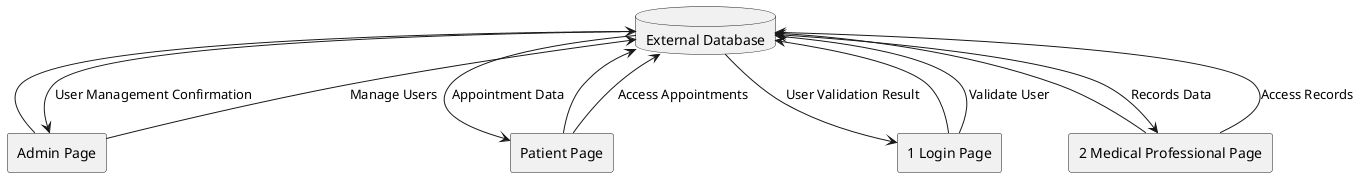 @startuml

' Defining the external database in the center
database ExternalDB as "External Database"

' Defining processes as boxes for each webpage, surrounding the database
rectangle "1 Login Page" as LoginPage
rectangle "2 Medical Professional Page" as MedicalProfessionalPage
rectangle "Admin Page" as AdminPage
rectangle "Patient Page" as PatientPage

' Positioning the boxes around the database
LoginPage -down-> ExternalDB
MedicalProfessionalPage -up-> ExternalDB
AdminPage -left-> ExternalDB
PatientPage -right-> ExternalDB

' Basic data flows between pages and the external database
LoginPage --> ExternalDB: Validate User
MedicalProfessionalPage --> ExternalDB: Access Records
AdminPage --> ExternalDB: Manage Users
PatientPage --> ExternalDB: Access Appointments

' Adding return flows from the database to the webpages
ExternalDB --> LoginPage: User Validation Result
ExternalDB --> MedicalProfessionalPage: Records Data
ExternalDB --> AdminPage: User Management Confirmation
ExternalDB --> PatientPage: Appointment Data

@enduml
